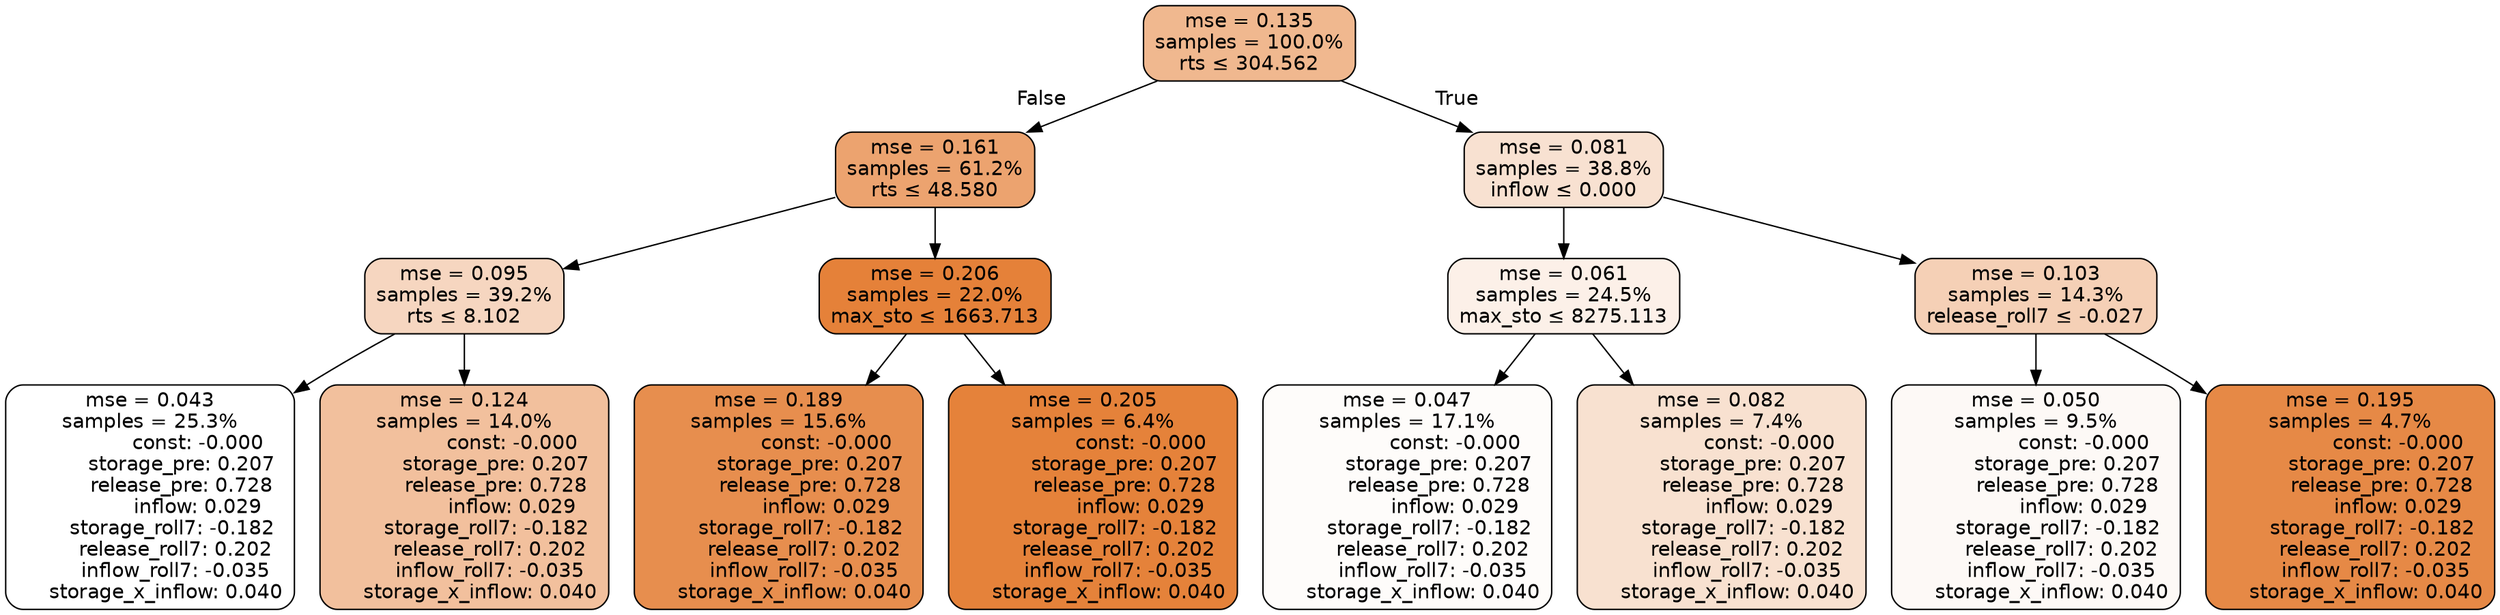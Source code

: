 digraph tree {
node [shape=rectangle, style="filled, rounded", color="black", fontname=helvetica] ;
edge [fontname=helvetica] ;
	"0" [label="mse = 0.135
samples = 100.0%
rts &le; 304.562", fillcolor="#f0b88f"]
	"1" [label="mse = 0.161
samples = 61.2%
rts &le; 48.580", fillcolor="#eca36f"]
	"2" [label="mse = 0.095
samples = 39.2%
rts &le; 8.102", fillcolor="#f6d6c0"]
	"3" [label="mse = 0.043
samples = 25.3%
               const: -0.000
          storage_pre: 0.207
          release_pre: 0.728
               inflow: 0.029
       storage_roll7: -0.182
        release_roll7: 0.202
        inflow_roll7: -0.035
     storage_x_inflow: 0.040", fillcolor="#ffffff"]
	"4" [label="mse = 0.124
samples = 14.0%
               const: -0.000
          storage_pre: 0.207
          release_pre: 0.728
               inflow: 0.029
       storage_roll7: -0.182
        release_roll7: 0.202
        inflow_roll7: -0.035
     storage_x_inflow: 0.040", fillcolor="#f2c09d"]
	"5" [label="mse = 0.206
samples = 22.0%
max_sto &le; 1663.713", fillcolor="#e58139"]
	"6" [label="mse = 0.189
samples = 15.6%
               const: -0.000
          storage_pre: 0.207
          release_pre: 0.728
               inflow: 0.029
       storage_roll7: -0.182
        release_roll7: 0.202
        inflow_roll7: -0.035
     storage_x_inflow: 0.040", fillcolor="#e78e4e"]
	"7" [label="mse = 0.205
samples = 6.4%
               const: -0.000
          storage_pre: 0.207
          release_pre: 0.728
               inflow: 0.029
       storage_roll7: -0.182
        release_roll7: 0.202
        inflow_roll7: -0.035
     storage_x_inflow: 0.040", fillcolor="#e5823a"]
	"8" [label="mse = 0.081
samples = 38.8%
inflow &le; 0.000", fillcolor="#f8e1d1"]
	"9" [label="mse = 0.061
samples = 24.5%
max_sto &le; 8275.113", fillcolor="#fcf0e8"]
	"10" [label="mse = 0.047
samples = 17.1%
               const: -0.000
          storage_pre: 0.207
          release_pre: 0.728
               inflow: 0.029
       storage_roll7: -0.182
        release_roll7: 0.202
        inflow_roll7: -0.035
     storage_x_inflow: 0.040", fillcolor="#fefcfa"]
	"11" [label="mse = 0.082
samples = 7.4%
               const: -0.000
          storage_pre: 0.207
          release_pre: 0.728
               inflow: 0.029
       storage_roll7: -0.182
        release_roll7: 0.202
        inflow_roll7: -0.035
     storage_x_inflow: 0.040", fillcolor="#f8e1d0"]
	"12" [label="mse = 0.103
samples = 14.3%
release_roll7 &le; -0.027", fillcolor="#f5d0b6"]
	"13" [label="mse = 0.050
samples = 9.5%
               const: -0.000
          storage_pre: 0.207
          release_pre: 0.728
               inflow: 0.029
       storage_roll7: -0.182
        release_roll7: 0.202
        inflow_roll7: -0.035
     storage_x_inflow: 0.040", fillcolor="#fdf9f6"]
	"14" [label="mse = 0.195
samples = 4.7%
               const: -0.000
          storage_pre: 0.207
          release_pre: 0.728
               inflow: 0.029
       storage_roll7: -0.182
        release_roll7: 0.202
        inflow_roll7: -0.035
     storage_x_inflow: 0.040", fillcolor="#e68946"]

	"0" -> "1" [labeldistance=2.5, labelangle=45, headlabel="False"]
	"1" -> "2"
	"2" -> "3"
	"2" -> "4"
	"1" -> "5"
	"5" -> "6"
	"5" -> "7"
	"0" -> "8" [labeldistance=2.5, labelangle=-45, headlabel="True"]
	"8" -> "9"
	"9" -> "10"
	"9" -> "11"
	"8" -> "12"
	"12" -> "13"
	"12" -> "14"
}